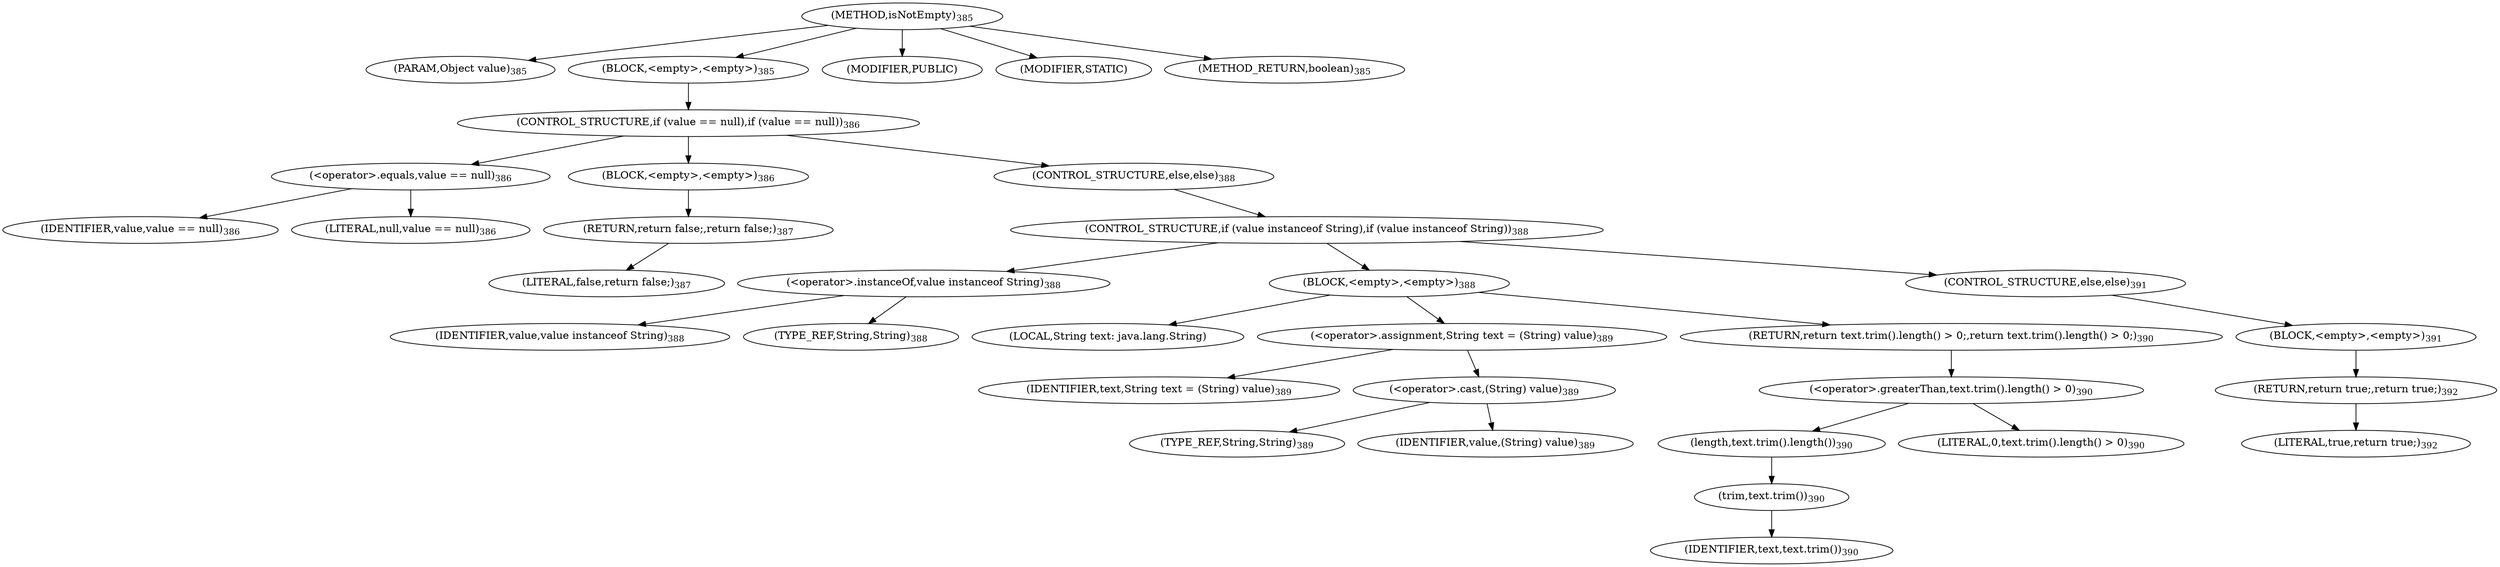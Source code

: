 digraph "isNotEmpty" {  
"810" [label = <(METHOD,isNotEmpty)<SUB>385</SUB>> ]
"811" [label = <(PARAM,Object value)<SUB>385</SUB>> ]
"812" [label = <(BLOCK,&lt;empty&gt;,&lt;empty&gt;)<SUB>385</SUB>> ]
"813" [label = <(CONTROL_STRUCTURE,if (value == null),if (value == null))<SUB>386</SUB>> ]
"814" [label = <(&lt;operator&gt;.equals,value == null)<SUB>386</SUB>> ]
"815" [label = <(IDENTIFIER,value,value == null)<SUB>386</SUB>> ]
"816" [label = <(LITERAL,null,value == null)<SUB>386</SUB>> ]
"817" [label = <(BLOCK,&lt;empty&gt;,&lt;empty&gt;)<SUB>386</SUB>> ]
"818" [label = <(RETURN,return false;,return false;)<SUB>387</SUB>> ]
"819" [label = <(LITERAL,false,return false;)<SUB>387</SUB>> ]
"820" [label = <(CONTROL_STRUCTURE,else,else)<SUB>388</SUB>> ]
"821" [label = <(CONTROL_STRUCTURE,if (value instanceof String),if (value instanceof String))<SUB>388</SUB>> ]
"822" [label = <(&lt;operator&gt;.instanceOf,value instanceof String)<SUB>388</SUB>> ]
"823" [label = <(IDENTIFIER,value,value instanceof String)<SUB>388</SUB>> ]
"824" [label = <(TYPE_REF,String,String)<SUB>388</SUB>> ]
"825" [label = <(BLOCK,&lt;empty&gt;,&lt;empty&gt;)<SUB>388</SUB>> ]
"826" [label = <(LOCAL,String text: java.lang.String)> ]
"827" [label = <(&lt;operator&gt;.assignment,String text = (String) value)<SUB>389</SUB>> ]
"828" [label = <(IDENTIFIER,text,String text = (String) value)<SUB>389</SUB>> ]
"829" [label = <(&lt;operator&gt;.cast,(String) value)<SUB>389</SUB>> ]
"830" [label = <(TYPE_REF,String,String)<SUB>389</SUB>> ]
"831" [label = <(IDENTIFIER,value,(String) value)<SUB>389</SUB>> ]
"832" [label = <(RETURN,return text.trim().length() &gt; 0;,return text.trim().length() &gt; 0;)<SUB>390</SUB>> ]
"833" [label = <(&lt;operator&gt;.greaterThan,text.trim().length() &gt; 0)<SUB>390</SUB>> ]
"834" [label = <(length,text.trim().length())<SUB>390</SUB>> ]
"835" [label = <(trim,text.trim())<SUB>390</SUB>> ]
"836" [label = <(IDENTIFIER,text,text.trim())<SUB>390</SUB>> ]
"837" [label = <(LITERAL,0,text.trim().length() &gt; 0)<SUB>390</SUB>> ]
"838" [label = <(CONTROL_STRUCTURE,else,else)<SUB>391</SUB>> ]
"839" [label = <(BLOCK,&lt;empty&gt;,&lt;empty&gt;)<SUB>391</SUB>> ]
"840" [label = <(RETURN,return true;,return true;)<SUB>392</SUB>> ]
"841" [label = <(LITERAL,true,return true;)<SUB>392</SUB>> ]
"842" [label = <(MODIFIER,PUBLIC)> ]
"843" [label = <(MODIFIER,STATIC)> ]
"844" [label = <(METHOD_RETURN,boolean)<SUB>385</SUB>> ]
  "810" -> "811" 
  "810" -> "812" 
  "810" -> "842" 
  "810" -> "843" 
  "810" -> "844" 
  "812" -> "813" 
  "813" -> "814" 
  "813" -> "817" 
  "813" -> "820" 
  "814" -> "815" 
  "814" -> "816" 
  "817" -> "818" 
  "818" -> "819" 
  "820" -> "821" 
  "821" -> "822" 
  "821" -> "825" 
  "821" -> "838" 
  "822" -> "823" 
  "822" -> "824" 
  "825" -> "826" 
  "825" -> "827" 
  "825" -> "832" 
  "827" -> "828" 
  "827" -> "829" 
  "829" -> "830" 
  "829" -> "831" 
  "832" -> "833" 
  "833" -> "834" 
  "833" -> "837" 
  "834" -> "835" 
  "835" -> "836" 
  "838" -> "839" 
  "839" -> "840" 
  "840" -> "841" 
}
